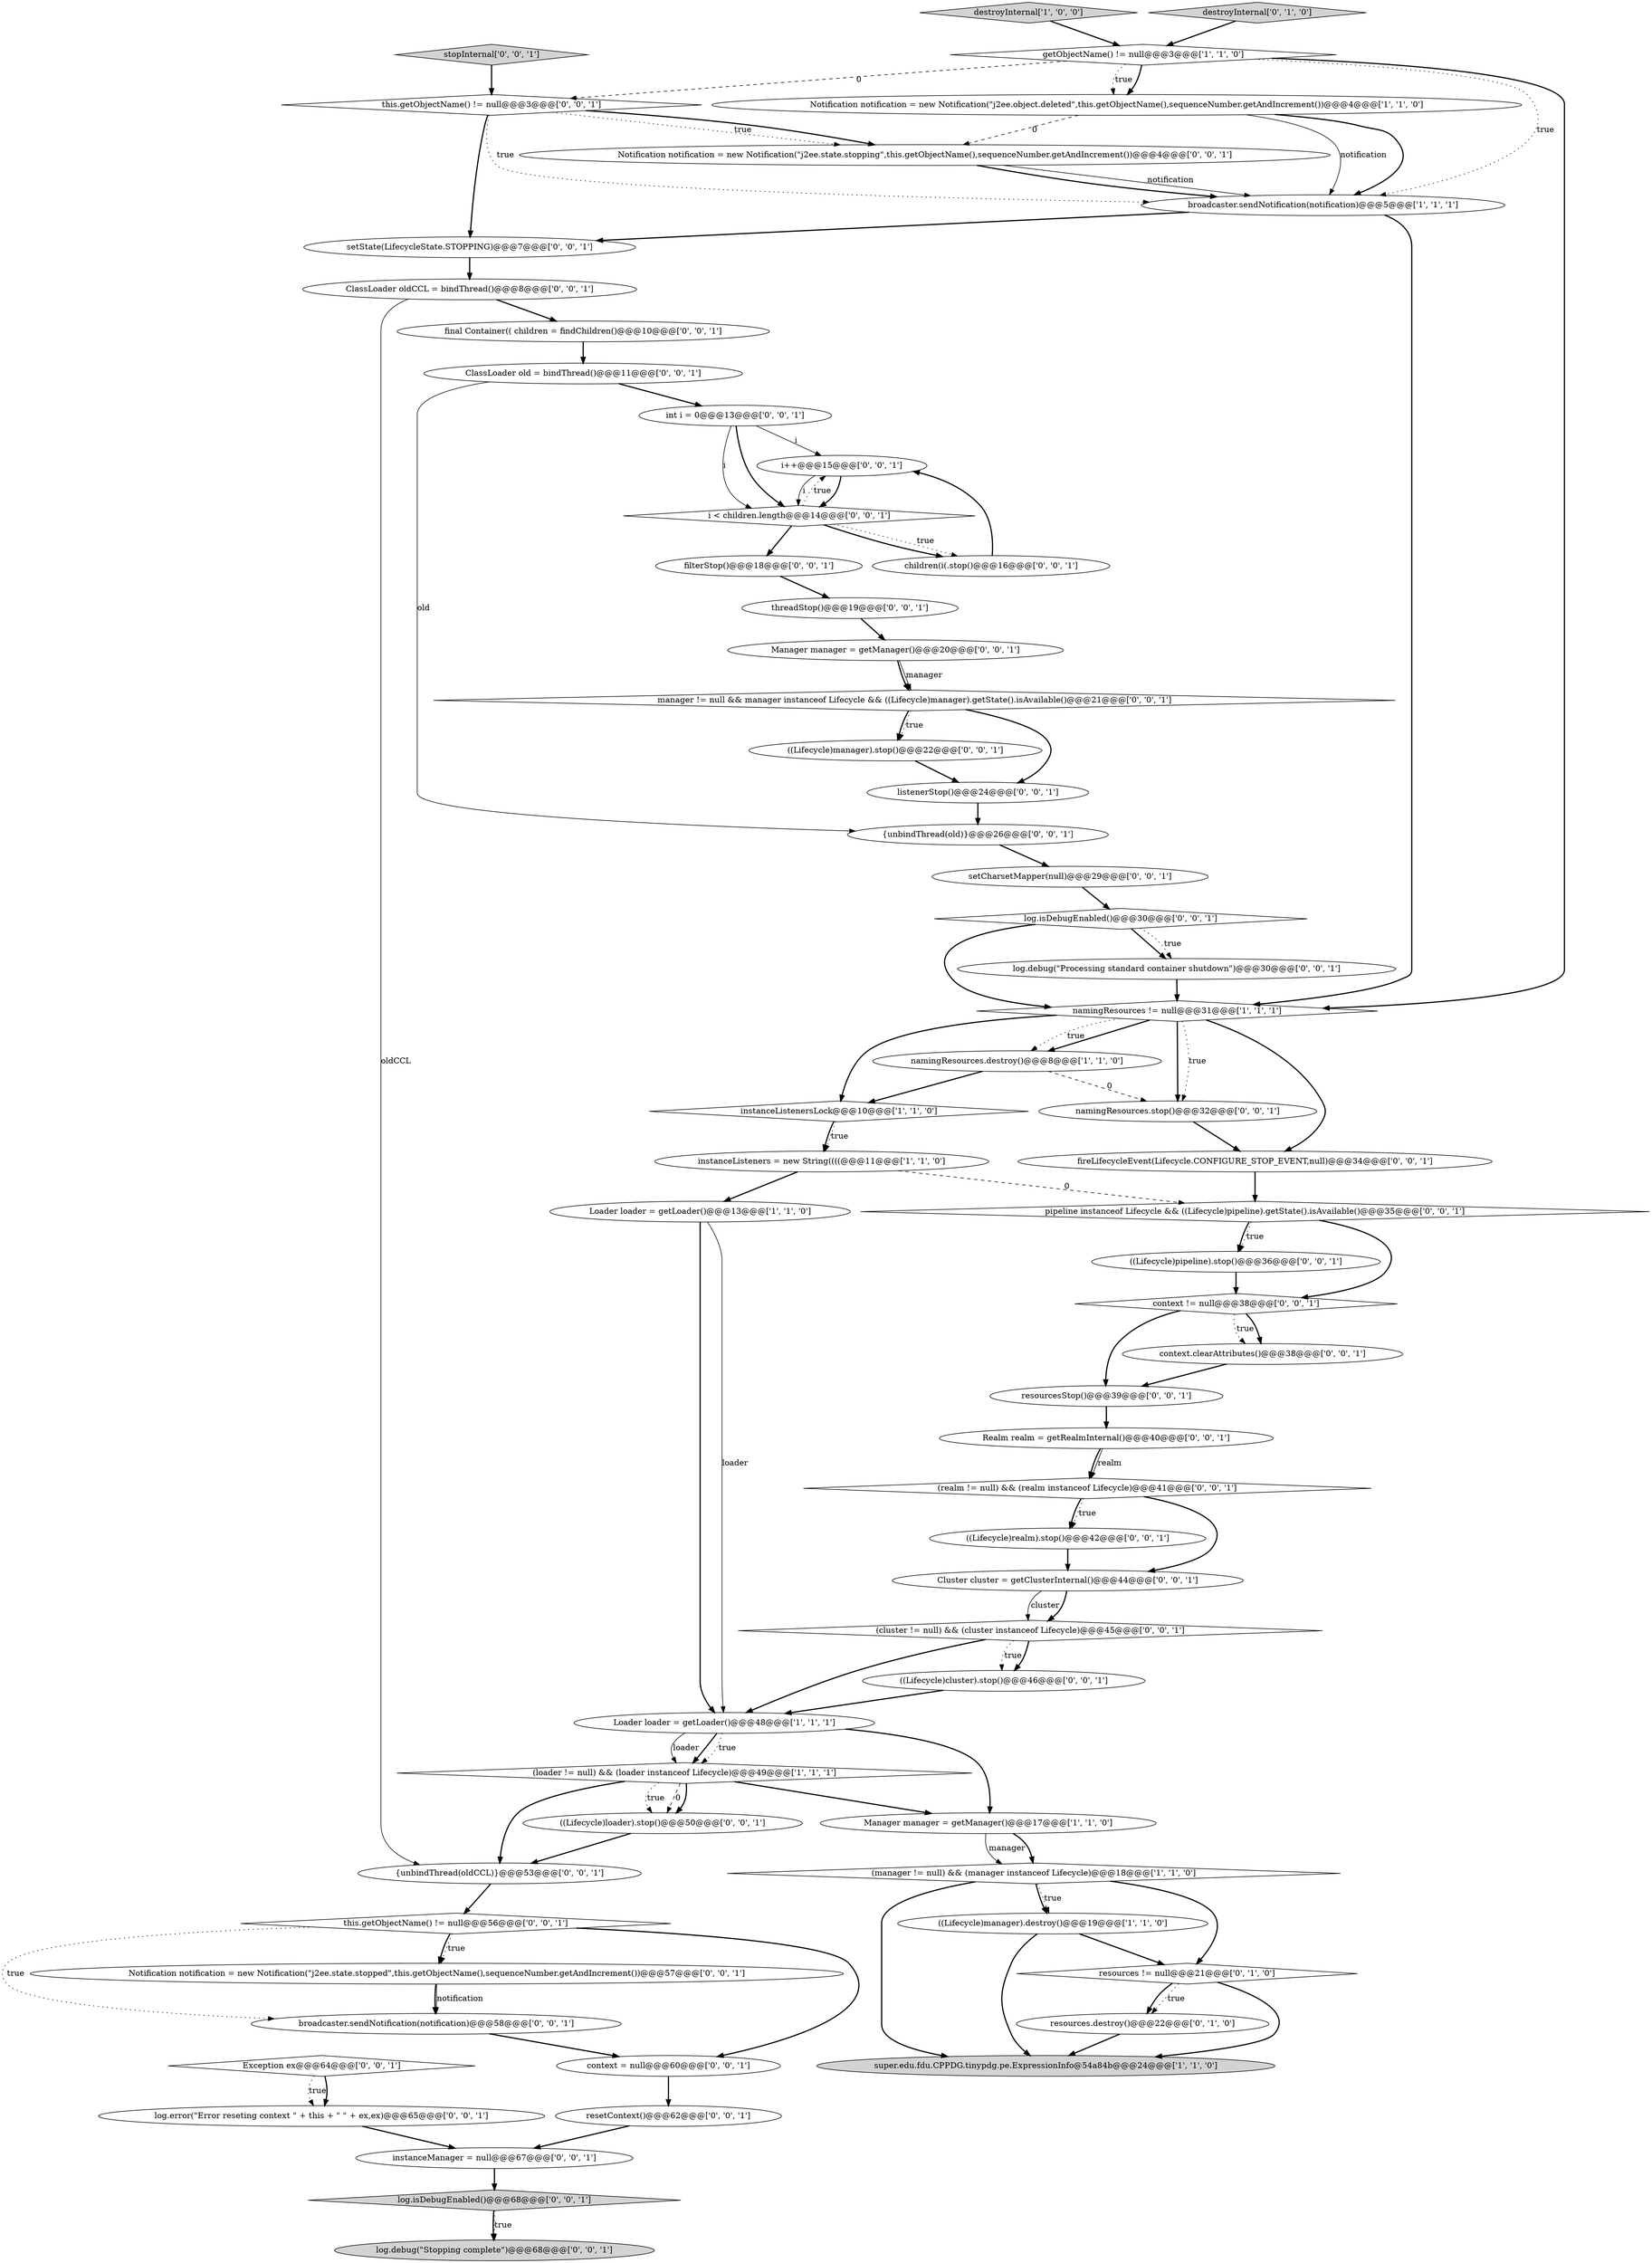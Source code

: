 digraph {
9 [style = filled, label = "Loader loader = getLoader()@@@13@@@['1', '1', '0']", fillcolor = white, shape = ellipse image = "AAA0AAABBB1BBB"];
26 [style = filled, label = "log.debug(\"Stopping complete\")@@@68@@@['0', '0', '1']", fillcolor = lightgray, shape = ellipse image = "AAA0AAABBB3BBB"];
10 [style = filled, label = "destroyInternal['1', '0', '0']", fillcolor = lightgray, shape = diamond image = "AAA0AAABBB1BBB"];
53 [style = filled, label = "((Lifecycle)loader).stop()@@@50@@@['0', '0', '1']", fillcolor = white, shape = ellipse image = "AAA0AAABBB3BBB"];
12 [style = filled, label = "broadcaster.sendNotification(notification)@@@5@@@['1', '1', '1']", fillcolor = white, shape = ellipse image = "AAA0AAABBB1BBB"];
31 [style = filled, label = "(cluster != null) && (cluster instanceof Lifecycle)@@@45@@@['0', '0', '1']", fillcolor = white, shape = diamond image = "AAA0AAABBB3BBB"];
37 [style = filled, label = "context != null@@@38@@@['0', '0', '1']", fillcolor = white, shape = diamond image = "AAA0AAABBB3BBB"];
16 [style = filled, label = "destroyInternal['0', '1', '0']", fillcolor = lightgray, shape = diamond image = "AAA0AAABBB2BBB"];
61 [style = filled, label = "broadcaster.sendNotification(notification)@@@58@@@['0', '0', '1']", fillcolor = white, shape = ellipse image = "AAA0AAABBB3BBB"];
22 [style = filled, label = "ClassLoader oldCCL = bindThread()@@@8@@@['0', '0', '1']", fillcolor = white, shape = ellipse image = "AAA0AAABBB3BBB"];
19 [style = filled, label = "resetContext()@@@62@@@['0', '0', '1']", fillcolor = white, shape = ellipse image = "AAA0AAABBB3BBB"];
34 [style = filled, label = "log.isDebugEnabled()@@@30@@@['0', '0', '1']", fillcolor = white, shape = diamond image = "AAA0AAABBB3BBB"];
60 [style = filled, label = "stopInternal['0', '0', '1']", fillcolor = lightgray, shape = diamond image = "AAA0AAABBB3BBB"];
63 [style = filled, label = "log.isDebugEnabled()@@@68@@@['0', '0', '1']", fillcolor = lightgray, shape = diamond image = "AAA0AAABBB3BBB"];
30 [style = filled, label = "namingResources.stop()@@@32@@@['0', '0', '1']", fillcolor = white, shape = ellipse image = "AAA0AAABBB3BBB"];
5 [style = filled, label = "namingResources != null@@@31@@@['1', '1', '1']", fillcolor = white, shape = diamond image = "AAA0AAABBB1BBB"];
36 [style = filled, label = "this.getObjectName() != null@@@3@@@['0', '0', '1']", fillcolor = white, shape = diamond image = "AAA0AAABBB3BBB"];
38 [style = filled, label = "filterStop()@@@18@@@['0', '0', '1']", fillcolor = white, shape = ellipse image = "AAA0AAABBB3BBB"];
56 [style = filled, label = "fireLifecycleEvent(Lifecycle.CONFIGURE_STOP_EVENT,null)@@@34@@@['0', '0', '1']", fillcolor = white, shape = ellipse image = "AAA0AAABBB3BBB"];
42 [style = filled, label = "Notification notification = new Notification(\"j2ee.state.stopped\",this.getObjectName(),sequenceNumber.getAndIncrement())@@@57@@@['0', '0', '1']", fillcolor = white, shape = ellipse image = "AAA0AAABBB3BBB"];
1 [style = filled, label = "super.edu.fdu.CPPDG.tinypdg.pe.ExpressionInfo@54a84b@@@24@@@['1', '1', '0']", fillcolor = lightgray, shape = ellipse image = "AAA0AAABBB1BBB"];
59 [style = filled, label = "listenerStop()@@@24@@@['0', '0', '1']", fillcolor = white, shape = ellipse image = "AAA0AAABBB3BBB"];
47 [style = filled, label = "log.error(\"Error reseting context \" + this + \" \" + ex,ex)@@@65@@@['0', '0', '1']", fillcolor = white, shape = ellipse image = "AAA0AAABBB3BBB"];
29 [style = filled, label = "Manager manager = getManager()@@@20@@@['0', '0', '1']", fillcolor = white, shape = ellipse image = "AAA0AAABBB3BBB"];
50 [style = filled, label = "context.clearAttributes()@@@38@@@['0', '0', '1']", fillcolor = white, shape = ellipse image = "AAA0AAABBB3BBB"];
11 [style = filled, label = "((Lifecycle)manager).destroy()@@@19@@@['1', '1', '0']", fillcolor = white, shape = ellipse image = "AAA0AAABBB1BBB"];
28 [style = filled, label = "i++@@@15@@@['0', '0', '1']", fillcolor = white, shape = ellipse image = "AAA0AAABBB3BBB"];
18 [style = filled, label = "this.getObjectName() != null@@@56@@@['0', '0', '1']", fillcolor = white, shape = diamond image = "AAA0AAABBB3BBB"];
32 [style = filled, label = "final Container(( children = findChildren()@@@10@@@['0', '0', '1']", fillcolor = white, shape = ellipse image = "AAA0AAABBB3BBB"];
41 [style = filled, label = "manager != null && manager instanceof Lifecycle && ((Lifecycle)manager).getState().isAvailable()@@@21@@@['0', '0', '1']", fillcolor = white, shape = diamond image = "AAA0AAABBB3BBB"];
49 [style = filled, label = "((Lifecycle)cluster).stop()@@@46@@@['0', '0', '1']", fillcolor = white, shape = ellipse image = "AAA0AAABBB3BBB"];
21 [style = filled, label = "Realm realm = getRealmInternal()@@@40@@@['0', '0', '1']", fillcolor = white, shape = ellipse image = "AAA0AAABBB3BBB"];
23 [style = filled, label = "threadStop()@@@19@@@['0', '0', '1']", fillcolor = white, shape = ellipse image = "AAA0AAABBB3BBB"];
15 [style = filled, label = "resources.destroy()@@@22@@@['0', '1', '0']", fillcolor = white, shape = ellipse image = "AAA1AAABBB2BBB"];
3 [style = filled, label = "instanceListeners = new String((((@@@11@@@['1', '1', '0']", fillcolor = white, shape = ellipse image = "AAA0AAABBB1BBB"];
4 [style = filled, label = "Loader loader = getLoader()@@@48@@@['1', '1', '1']", fillcolor = white, shape = ellipse image = "AAA0AAABBB1BBB"];
27 [style = filled, label = "Exception ex@@@64@@@['0', '0', '1']", fillcolor = white, shape = diamond image = "AAA0AAABBB3BBB"];
40 [style = filled, label = "((Lifecycle)pipeline).stop()@@@36@@@['0', '0', '1']", fillcolor = white, shape = ellipse image = "AAA0AAABBB3BBB"];
13 [style = filled, label = "namingResources.destroy()@@@8@@@['1', '1', '0']", fillcolor = white, shape = ellipse image = "AAA0AAABBB1BBB"];
51 [style = filled, label = "((Lifecycle)manager).stop()@@@22@@@['0', '0', '1']", fillcolor = white, shape = ellipse image = "AAA0AAABBB3BBB"];
33 [style = filled, label = "{unbindThread(old)}@@@26@@@['0', '0', '1']", fillcolor = white, shape = ellipse image = "AAA0AAABBB3BBB"];
62 [style = filled, label = "Cluster cluster = getClusterInternal()@@@44@@@['0', '0', '1']", fillcolor = white, shape = ellipse image = "AAA0AAABBB3BBB"];
0 [style = filled, label = "getObjectName() != null@@@3@@@['1', '1', '0']", fillcolor = white, shape = diamond image = "AAA0AAABBB1BBB"];
8 [style = filled, label = "(manager != null) && (manager instanceof Lifecycle)@@@18@@@['1', '1', '0']", fillcolor = white, shape = diamond image = "AAA0AAABBB1BBB"];
46 [style = filled, label = "context = null@@@60@@@['0', '0', '1']", fillcolor = white, shape = ellipse image = "AAA0AAABBB3BBB"];
52 [style = filled, label = "{unbindThread(oldCCL)}@@@53@@@['0', '0', '1']", fillcolor = white, shape = ellipse image = "AAA0AAABBB3BBB"];
35 [style = filled, label = "log.debug(\"Processing standard container shutdown\")@@@30@@@['0', '0', '1']", fillcolor = white, shape = ellipse image = "AAA0AAABBB3BBB"];
20 [style = filled, label = "pipeline instanceof Lifecycle && ((Lifecycle)pipeline).getState().isAvailable()@@@35@@@['0', '0', '1']", fillcolor = white, shape = diamond image = "AAA0AAABBB3BBB"];
44 [style = filled, label = "int i = 0@@@13@@@['0', '0', '1']", fillcolor = white, shape = ellipse image = "AAA0AAABBB3BBB"];
14 [style = filled, label = "Notification notification = new Notification(\"j2ee.object.deleted\",this.getObjectName(),sequenceNumber.getAndIncrement())@@@4@@@['1', '1', '0']", fillcolor = white, shape = ellipse image = "AAA0AAABBB1BBB"];
57 [style = filled, label = "instanceManager = null@@@67@@@['0', '0', '1']", fillcolor = white, shape = ellipse image = "AAA0AAABBB3BBB"];
17 [style = filled, label = "resources != null@@@21@@@['0', '1', '0']", fillcolor = white, shape = diamond image = "AAA1AAABBB2BBB"];
58 [style = filled, label = "children(i(.stop()@@@16@@@['0', '0', '1']", fillcolor = white, shape = ellipse image = "AAA0AAABBB3BBB"];
6 [style = filled, label = "instanceListenersLock@@@10@@@['1', '1', '0']", fillcolor = white, shape = diamond image = "AAA0AAABBB1BBB"];
24 [style = filled, label = "resourcesStop()@@@39@@@['0', '0', '1']", fillcolor = white, shape = ellipse image = "AAA0AAABBB3BBB"];
45 [style = filled, label = "i < children.length@@@14@@@['0', '0', '1']", fillcolor = white, shape = diamond image = "AAA0AAABBB3BBB"];
48 [style = filled, label = "setCharsetMapper(null)@@@29@@@['0', '0', '1']", fillcolor = white, shape = ellipse image = "AAA0AAABBB3BBB"];
55 [style = filled, label = "setState(LifecycleState.STOPPING)@@@7@@@['0', '0', '1']", fillcolor = white, shape = ellipse image = "AAA0AAABBB3BBB"];
7 [style = filled, label = "Manager manager = getManager()@@@17@@@['1', '1', '0']", fillcolor = white, shape = ellipse image = "AAA0AAABBB1BBB"];
25 [style = filled, label = "ClassLoader old = bindThread()@@@11@@@['0', '0', '1']", fillcolor = white, shape = ellipse image = "AAA0AAABBB3BBB"];
54 [style = filled, label = "(realm != null) && (realm instanceof Lifecycle)@@@41@@@['0', '0', '1']", fillcolor = white, shape = diamond image = "AAA0AAABBB3BBB"];
2 [style = filled, label = "(loader != null) && (loader instanceof Lifecycle)@@@49@@@['1', '1', '1']", fillcolor = white, shape = diamond image = "AAA0AAABBB1BBB"];
39 [style = filled, label = "Notification notification = new Notification(\"j2ee.state.stopping\",this.getObjectName(),sequenceNumber.getAndIncrement())@@@4@@@['0', '0', '1']", fillcolor = white, shape = ellipse image = "AAA0AAABBB3BBB"];
43 [style = filled, label = "((Lifecycle)realm).stop()@@@42@@@['0', '0', '1']", fillcolor = white, shape = ellipse image = "AAA0AAABBB3BBB"];
24->21 [style = bold, label=""];
41->51 [style = dotted, label="true"];
14->39 [style = dashed, label="0"];
20->37 [style = bold, label=""];
27->47 [style = dotted, label="true"];
15->1 [style = bold, label=""];
33->48 [style = bold, label=""];
0->36 [style = dashed, label="0"];
13->6 [style = bold, label=""];
16->0 [style = bold, label=""];
31->49 [style = dotted, label="true"];
2->53 [style = bold, label=""];
5->13 [style = bold, label=""];
4->2 [style = bold, label=""];
41->51 [style = bold, label=""];
51->59 [style = bold, label=""];
21->54 [style = bold, label=""];
17->15 [style = dotted, label="true"];
3->9 [style = bold, label=""];
63->26 [style = bold, label=""];
48->34 [style = bold, label=""];
36->12 [style = dotted, label="true"];
22->52 [style = solid, label="oldCCL"];
2->53 [style = dotted, label="true"];
5->6 [style = bold, label=""];
23->29 [style = bold, label=""];
17->1 [style = bold, label=""];
28->45 [style = bold, label=""];
8->11 [style = dotted, label="true"];
7->8 [style = solid, label="manager"];
42->61 [style = bold, label=""];
45->58 [style = bold, label=""];
50->24 [style = bold, label=""];
18->46 [style = bold, label=""];
20->40 [style = dotted, label="true"];
49->4 [style = bold, label=""];
0->12 [style = dotted, label="true"];
11->17 [style = bold, label=""];
35->5 [style = bold, label=""];
63->26 [style = dotted, label="true"];
19->57 [style = bold, label=""];
17->15 [style = bold, label=""];
46->19 [style = bold, label=""];
41->59 [style = bold, label=""];
38->23 [style = bold, label=""];
34->35 [style = bold, label=""];
25->33 [style = solid, label="old"];
0->14 [style = bold, label=""];
25->44 [style = bold, label=""];
30->56 [style = bold, label=""];
13->30 [style = dashed, label="0"];
57->63 [style = bold, label=""];
45->38 [style = bold, label=""];
3->20 [style = dashed, label="0"];
5->56 [style = bold, label=""];
44->28 [style = solid, label="i"];
7->8 [style = bold, label=""];
4->7 [style = bold, label=""];
37->24 [style = bold, label=""];
47->57 [style = bold, label=""];
9->4 [style = bold, label=""];
52->18 [style = bold, label=""];
44->45 [style = solid, label="i"];
2->7 [style = bold, label=""];
27->47 [style = bold, label=""];
62->31 [style = solid, label="cluster"];
14->12 [style = bold, label=""];
29->41 [style = bold, label=""];
56->20 [style = bold, label=""];
9->4 [style = solid, label="loader"];
22->32 [style = bold, label=""];
8->1 [style = bold, label=""];
31->4 [style = bold, label=""];
32->25 [style = bold, label=""];
2->53 [style = dashed, label="0"];
59->33 [style = bold, label=""];
36->39 [style = dotted, label="true"];
31->49 [style = bold, label=""];
6->3 [style = bold, label=""];
54->62 [style = bold, label=""];
10->0 [style = bold, label=""];
54->43 [style = dotted, label="true"];
4->2 [style = dotted, label="true"];
39->12 [style = solid, label="notification"];
0->14 [style = dotted, label="true"];
18->42 [style = bold, label=""];
37->50 [style = dotted, label="true"];
34->5 [style = bold, label=""];
36->55 [style = bold, label=""];
45->58 [style = dotted, label="true"];
44->45 [style = bold, label=""];
5->13 [style = dotted, label="true"];
34->35 [style = dotted, label="true"];
18->42 [style = dotted, label="true"];
11->1 [style = bold, label=""];
2->52 [style = bold, label=""];
55->22 [style = bold, label=""];
8->17 [style = bold, label=""];
45->28 [style = dotted, label="true"];
37->50 [style = bold, label=""];
8->11 [style = bold, label=""];
5->30 [style = dotted, label="true"];
12->5 [style = bold, label=""];
4->2 [style = solid, label="loader"];
60->36 [style = bold, label=""];
39->12 [style = bold, label=""];
5->30 [style = bold, label=""];
61->46 [style = bold, label=""];
28->45 [style = solid, label="i"];
40->37 [style = bold, label=""];
6->3 [style = dotted, label="true"];
43->62 [style = bold, label=""];
12->55 [style = bold, label=""];
54->43 [style = bold, label=""];
42->61 [style = solid, label="notification"];
0->5 [style = bold, label=""];
18->61 [style = dotted, label="true"];
29->41 [style = solid, label="manager"];
21->54 [style = solid, label="realm"];
62->31 [style = bold, label=""];
58->28 [style = bold, label=""];
14->12 [style = solid, label="notification"];
36->39 [style = bold, label=""];
20->40 [style = bold, label=""];
53->52 [style = bold, label=""];
}
